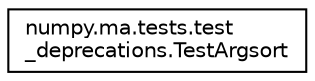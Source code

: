 digraph "Graphical Class Hierarchy"
{
 // LATEX_PDF_SIZE
  edge [fontname="Helvetica",fontsize="10",labelfontname="Helvetica",labelfontsize="10"];
  node [fontname="Helvetica",fontsize="10",shape=record];
  rankdir="LR";
  Node0 [label="numpy.ma.tests.test\l_deprecations.TestArgsort",height=0.2,width=0.4,color="black", fillcolor="white", style="filled",URL="$classnumpy_1_1ma_1_1tests_1_1test__deprecations_1_1TestArgsort.html",tooltip=" "];
}
